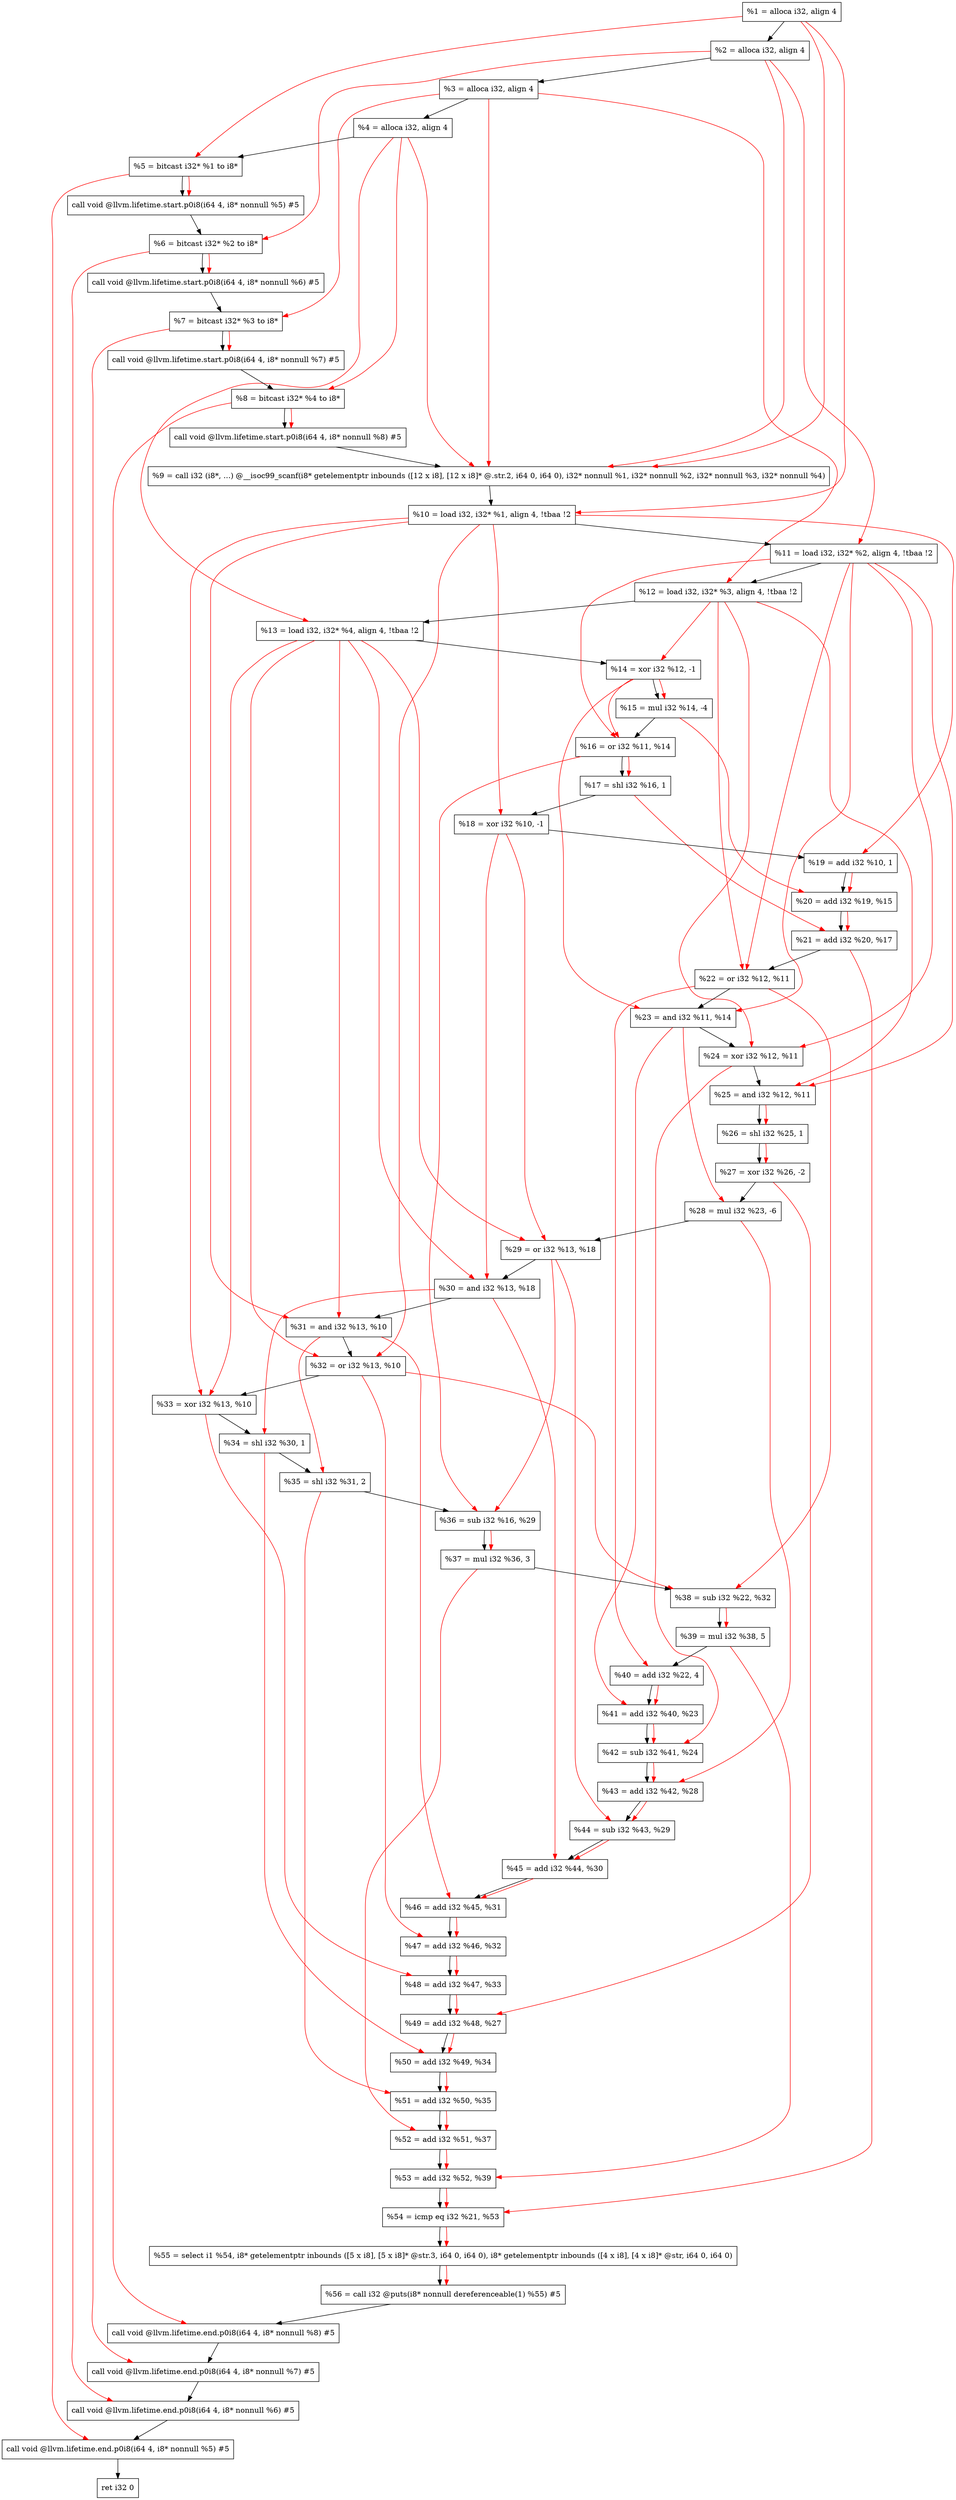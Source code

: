 digraph "DFG for'main' function" {
	Node0x220cd18[shape=record, label="  %1 = alloca i32, align 4"];
	Node0x220cd98[shape=record, label="  %2 = alloca i32, align 4"];
	Node0x220ce28[shape=record, label="  %3 = alloca i32, align 4"];
	Node0x220ce88[shape=record, label="  %4 = alloca i32, align 4"];
	Node0x220cf38[shape=record, label="  %5 = bitcast i32* %1 to i8*"];
	Node0x220d368[shape=record, label="  call void @llvm.lifetime.start.p0i8(i64 4, i8* nonnull %5) #5"];
	Node0x220d448[shape=record, label="  %6 = bitcast i32* %2 to i8*"];
	Node0x220d548[shape=record, label="  call void @llvm.lifetime.start.p0i8(i64 4, i8* nonnull %6) #5"];
	Node0x220d608[shape=record, label="  %7 = bitcast i32* %3 to i8*"];
	Node0x220d6b8[shape=record, label="  call void @llvm.lifetime.start.p0i8(i64 4, i8* nonnull %7) #5"];
	Node0x220d778[shape=record, label="  %8 = bitcast i32* %4 to i8*"];
	Node0x220d828[shape=record, label="  call void @llvm.lifetime.start.p0i8(i64 4, i8* nonnull %8) #5"];
	Node0x2207b70[shape=record, label="  %9 = call i32 (i8*, ...) @__isoc99_scanf(i8* getelementptr inbounds ([12 x i8], [12 x i8]* @.str.2, i64 0, i64 0), i32* nonnull %1, i32* nonnull %2, i32* nonnull %3, i32* nonnull %4)"];
	Node0x220da28[shape=record, label="  %10 = load i32, i32* %1, align 4, !tbaa !2"];
	Node0x220e998[shape=record, label="  %11 = load i32, i32* %2, align 4, !tbaa !2"];
	Node0x220f008[shape=record, label="  %12 = load i32, i32* %3, align 4, !tbaa !2"];
	Node0x220f068[shape=record, label="  %13 = load i32, i32* %4, align 4, !tbaa !2"];
	Node0x220f0e0[shape=record, label="  %14 = xor i32 %12, -1"];
	Node0x220f150[shape=record, label="  %15 = mul i32 %14, -4"];
	Node0x220f1c0[shape=record, label="  %16 = or i32 %11, %14"];
	Node0x220f230[shape=record, label="  %17 = shl i32 %16, 1"];
	Node0x220f2a0[shape=record, label="  %18 = xor i32 %10, -1"];
	Node0x220f310[shape=record, label="  %19 = add i32 %10, 1"];
	Node0x220f380[shape=record, label="  %20 = add i32 %19, %15"];
	Node0x220f3f0[shape=record, label="  %21 = add i32 %20, %17"];
	Node0x220f460[shape=record, label="  %22 = or i32 %12, %11"];
	Node0x220f4d0[shape=record, label="  %23 = and i32 %11, %14"];
	Node0x220f540[shape=record, label="  %24 = xor i32 %12, %11"];
	Node0x220f5b0[shape=record, label="  %25 = and i32 %12, %11"];
	Node0x220f620[shape=record, label="  %26 = shl i32 %25, 1"];
	Node0x220f690[shape=record, label="  %27 = xor i32 %26, -2"];
	Node0x220f700[shape=record, label="  %28 = mul i32 %23, -6"];
	Node0x220f770[shape=record, label="  %29 = or i32 %13, %18"];
	Node0x220f7e0[shape=record, label="  %30 = and i32 %13, %18"];
	Node0x220f850[shape=record, label="  %31 = and i32 %13, %10"];
	Node0x220f8c0[shape=record, label="  %32 = or i32 %13, %10"];
	Node0x220f930[shape=record, label="  %33 = xor i32 %13, %10"];
	Node0x220f9a0[shape=record, label="  %34 = shl i32 %30, 1"];
	Node0x220fa10[shape=record, label="  %35 = shl i32 %31, 2"];
	Node0x220fa80[shape=record, label="  %36 = sub i32 %16, %29"];
	Node0x220faf0[shape=record, label="  %37 = mul i32 %36, 3"];
	Node0x220fb60[shape=record, label="  %38 = sub i32 %22, %32"];
	Node0x220fbd0[shape=record, label="  %39 = mul i32 %38, 5"];
	Node0x220fc40[shape=record, label="  %40 = add i32 %22, 4"];
	Node0x220fcb0[shape=record, label="  %41 = add i32 %40, %23"];
	Node0x220fd20[shape=record, label="  %42 = sub i32 %41, %24"];
	Node0x220fd90[shape=record, label="  %43 = add i32 %42, %28"];
	Node0x220fe00[shape=record, label="  %44 = sub i32 %43, %29"];
	Node0x220fe70[shape=record, label="  %45 = add i32 %44, %30"];
	Node0x220fee0[shape=record, label="  %46 = add i32 %45, %31"];
	Node0x220ff50[shape=record, label="  %47 = add i32 %46, %32"];
	Node0x220ffc0[shape=record, label="  %48 = add i32 %47, %33"];
	Node0x2210030[shape=record, label="  %49 = add i32 %48, %27"];
	Node0x22100a0[shape=record, label="  %50 = add i32 %49, %34"];
	Node0x2210110[shape=record, label="  %51 = add i32 %50, %35"];
	Node0x2210180[shape=record, label="  %52 = add i32 %51, %37"];
	Node0x22101f0[shape=record, label="  %53 = add i32 %52, %39"];
	Node0x2210260[shape=record, label="  %54 = icmp eq i32 %21, %53"];
	Node0x21ac8b8[shape=record, label="  %55 = select i1 %54, i8* getelementptr inbounds ([5 x i8], [5 x i8]* @str.3, i64 0, i64 0), i8* getelementptr inbounds ([4 x i8], [4 x i8]* @str, i64 0, i64 0)"];
	Node0x22102f0[shape=record, label="  %56 = call i32 @puts(i8* nonnull dereferenceable(1) %55) #5"];
	Node0x2210598[shape=record, label="  call void @llvm.lifetime.end.p0i8(i64 4, i8* nonnull %8) #5"];
	Node0x22106f8[shape=record, label="  call void @llvm.lifetime.end.p0i8(i64 4, i8* nonnull %7) #5"];
	Node0x2210808[shape=record, label="  call void @llvm.lifetime.end.p0i8(i64 4, i8* nonnull %6) #5"];
	Node0x2210918[shape=record, label="  call void @llvm.lifetime.end.p0i8(i64 4, i8* nonnull %5) #5"];
	Node0x22109d8[shape=record, label="  ret i32 0"];
	Node0x220cd18 -> Node0x220cd98;
	Node0x220cd98 -> Node0x220ce28;
	Node0x220ce28 -> Node0x220ce88;
	Node0x220ce88 -> Node0x220cf38;
	Node0x220cf38 -> Node0x220d368;
	Node0x220d368 -> Node0x220d448;
	Node0x220d448 -> Node0x220d548;
	Node0x220d548 -> Node0x220d608;
	Node0x220d608 -> Node0x220d6b8;
	Node0x220d6b8 -> Node0x220d778;
	Node0x220d778 -> Node0x220d828;
	Node0x220d828 -> Node0x2207b70;
	Node0x2207b70 -> Node0x220da28;
	Node0x220da28 -> Node0x220e998;
	Node0x220e998 -> Node0x220f008;
	Node0x220f008 -> Node0x220f068;
	Node0x220f068 -> Node0x220f0e0;
	Node0x220f0e0 -> Node0x220f150;
	Node0x220f150 -> Node0x220f1c0;
	Node0x220f1c0 -> Node0x220f230;
	Node0x220f230 -> Node0x220f2a0;
	Node0x220f2a0 -> Node0x220f310;
	Node0x220f310 -> Node0x220f380;
	Node0x220f380 -> Node0x220f3f0;
	Node0x220f3f0 -> Node0x220f460;
	Node0x220f460 -> Node0x220f4d0;
	Node0x220f4d0 -> Node0x220f540;
	Node0x220f540 -> Node0x220f5b0;
	Node0x220f5b0 -> Node0x220f620;
	Node0x220f620 -> Node0x220f690;
	Node0x220f690 -> Node0x220f700;
	Node0x220f700 -> Node0x220f770;
	Node0x220f770 -> Node0x220f7e0;
	Node0x220f7e0 -> Node0x220f850;
	Node0x220f850 -> Node0x220f8c0;
	Node0x220f8c0 -> Node0x220f930;
	Node0x220f930 -> Node0x220f9a0;
	Node0x220f9a0 -> Node0x220fa10;
	Node0x220fa10 -> Node0x220fa80;
	Node0x220fa80 -> Node0x220faf0;
	Node0x220faf0 -> Node0x220fb60;
	Node0x220fb60 -> Node0x220fbd0;
	Node0x220fbd0 -> Node0x220fc40;
	Node0x220fc40 -> Node0x220fcb0;
	Node0x220fcb0 -> Node0x220fd20;
	Node0x220fd20 -> Node0x220fd90;
	Node0x220fd90 -> Node0x220fe00;
	Node0x220fe00 -> Node0x220fe70;
	Node0x220fe70 -> Node0x220fee0;
	Node0x220fee0 -> Node0x220ff50;
	Node0x220ff50 -> Node0x220ffc0;
	Node0x220ffc0 -> Node0x2210030;
	Node0x2210030 -> Node0x22100a0;
	Node0x22100a0 -> Node0x2210110;
	Node0x2210110 -> Node0x2210180;
	Node0x2210180 -> Node0x22101f0;
	Node0x22101f0 -> Node0x2210260;
	Node0x2210260 -> Node0x21ac8b8;
	Node0x21ac8b8 -> Node0x22102f0;
	Node0x22102f0 -> Node0x2210598;
	Node0x2210598 -> Node0x22106f8;
	Node0x22106f8 -> Node0x2210808;
	Node0x2210808 -> Node0x2210918;
	Node0x2210918 -> Node0x22109d8;
edge [color=red]
	Node0x220cd18 -> Node0x220cf38;
	Node0x220cf38 -> Node0x220d368;
	Node0x220cd98 -> Node0x220d448;
	Node0x220d448 -> Node0x220d548;
	Node0x220ce28 -> Node0x220d608;
	Node0x220d608 -> Node0x220d6b8;
	Node0x220ce88 -> Node0x220d778;
	Node0x220d778 -> Node0x220d828;
	Node0x220cd18 -> Node0x2207b70;
	Node0x220cd98 -> Node0x2207b70;
	Node0x220ce28 -> Node0x2207b70;
	Node0x220ce88 -> Node0x2207b70;
	Node0x220cd18 -> Node0x220da28;
	Node0x220cd98 -> Node0x220e998;
	Node0x220ce28 -> Node0x220f008;
	Node0x220ce88 -> Node0x220f068;
	Node0x220f008 -> Node0x220f0e0;
	Node0x220f0e0 -> Node0x220f150;
	Node0x220e998 -> Node0x220f1c0;
	Node0x220f0e0 -> Node0x220f1c0;
	Node0x220f1c0 -> Node0x220f230;
	Node0x220da28 -> Node0x220f2a0;
	Node0x220da28 -> Node0x220f310;
	Node0x220f310 -> Node0x220f380;
	Node0x220f150 -> Node0x220f380;
	Node0x220f380 -> Node0x220f3f0;
	Node0x220f230 -> Node0x220f3f0;
	Node0x220f008 -> Node0x220f460;
	Node0x220e998 -> Node0x220f460;
	Node0x220e998 -> Node0x220f4d0;
	Node0x220f0e0 -> Node0x220f4d0;
	Node0x220f008 -> Node0x220f540;
	Node0x220e998 -> Node0x220f540;
	Node0x220f008 -> Node0x220f5b0;
	Node0x220e998 -> Node0x220f5b0;
	Node0x220f5b0 -> Node0x220f620;
	Node0x220f620 -> Node0x220f690;
	Node0x220f4d0 -> Node0x220f700;
	Node0x220f068 -> Node0x220f770;
	Node0x220f2a0 -> Node0x220f770;
	Node0x220f068 -> Node0x220f7e0;
	Node0x220f2a0 -> Node0x220f7e0;
	Node0x220f068 -> Node0x220f850;
	Node0x220da28 -> Node0x220f850;
	Node0x220f068 -> Node0x220f8c0;
	Node0x220da28 -> Node0x220f8c0;
	Node0x220f068 -> Node0x220f930;
	Node0x220da28 -> Node0x220f930;
	Node0x220f7e0 -> Node0x220f9a0;
	Node0x220f850 -> Node0x220fa10;
	Node0x220f1c0 -> Node0x220fa80;
	Node0x220f770 -> Node0x220fa80;
	Node0x220fa80 -> Node0x220faf0;
	Node0x220f460 -> Node0x220fb60;
	Node0x220f8c0 -> Node0x220fb60;
	Node0x220fb60 -> Node0x220fbd0;
	Node0x220f460 -> Node0x220fc40;
	Node0x220fc40 -> Node0x220fcb0;
	Node0x220f4d0 -> Node0x220fcb0;
	Node0x220fcb0 -> Node0x220fd20;
	Node0x220f540 -> Node0x220fd20;
	Node0x220fd20 -> Node0x220fd90;
	Node0x220f700 -> Node0x220fd90;
	Node0x220fd90 -> Node0x220fe00;
	Node0x220f770 -> Node0x220fe00;
	Node0x220fe00 -> Node0x220fe70;
	Node0x220f7e0 -> Node0x220fe70;
	Node0x220fe70 -> Node0x220fee0;
	Node0x220f850 -> Node0x220fee0;
	Node0x220fee0 -> Node0x220ff50;
	Node0x220f8c0 -> Node0x220ff50;
	Node0x220ff50 -> Node0x220ffc0;
	Node0x220f930 -> Node0x220ffc0;
	Node0x220ffc0 -> Node0x2210030;
	Node0x220f690 -> Node0x2210030;
	Node0x2210030 -> Node0x22100a0;
	Node0x220f9a0 -> Node0x22100a0;
	Node0x22100a0 -> Node0x2210110;
	Node0x220fa10 -> Node0x2210110;
	Node0x2210110 -> Node0x2210180;
	Node0x220faf0 -> Node0x2210180;
	Node0x2210180 -> Node0x22101f0;
	Node0x220fbd0 -> Node0x22101f0;
	Node0x220f3f0 -> Node0x2210260;
	Node0x22101f0 -> Node0x2210260;
	Node0x2210260 -> Node0x21ac8b8;
	Node0x21ac8b8 -> Node0x22102f0;
	Node0x220d778 -> Node0x2210598;
	Node0x220d608 -> Node0x22106f8;
	Node0x220d448 -> Node0x2210808;
	Node0x220cf38 -> Node0x2210918;
}
